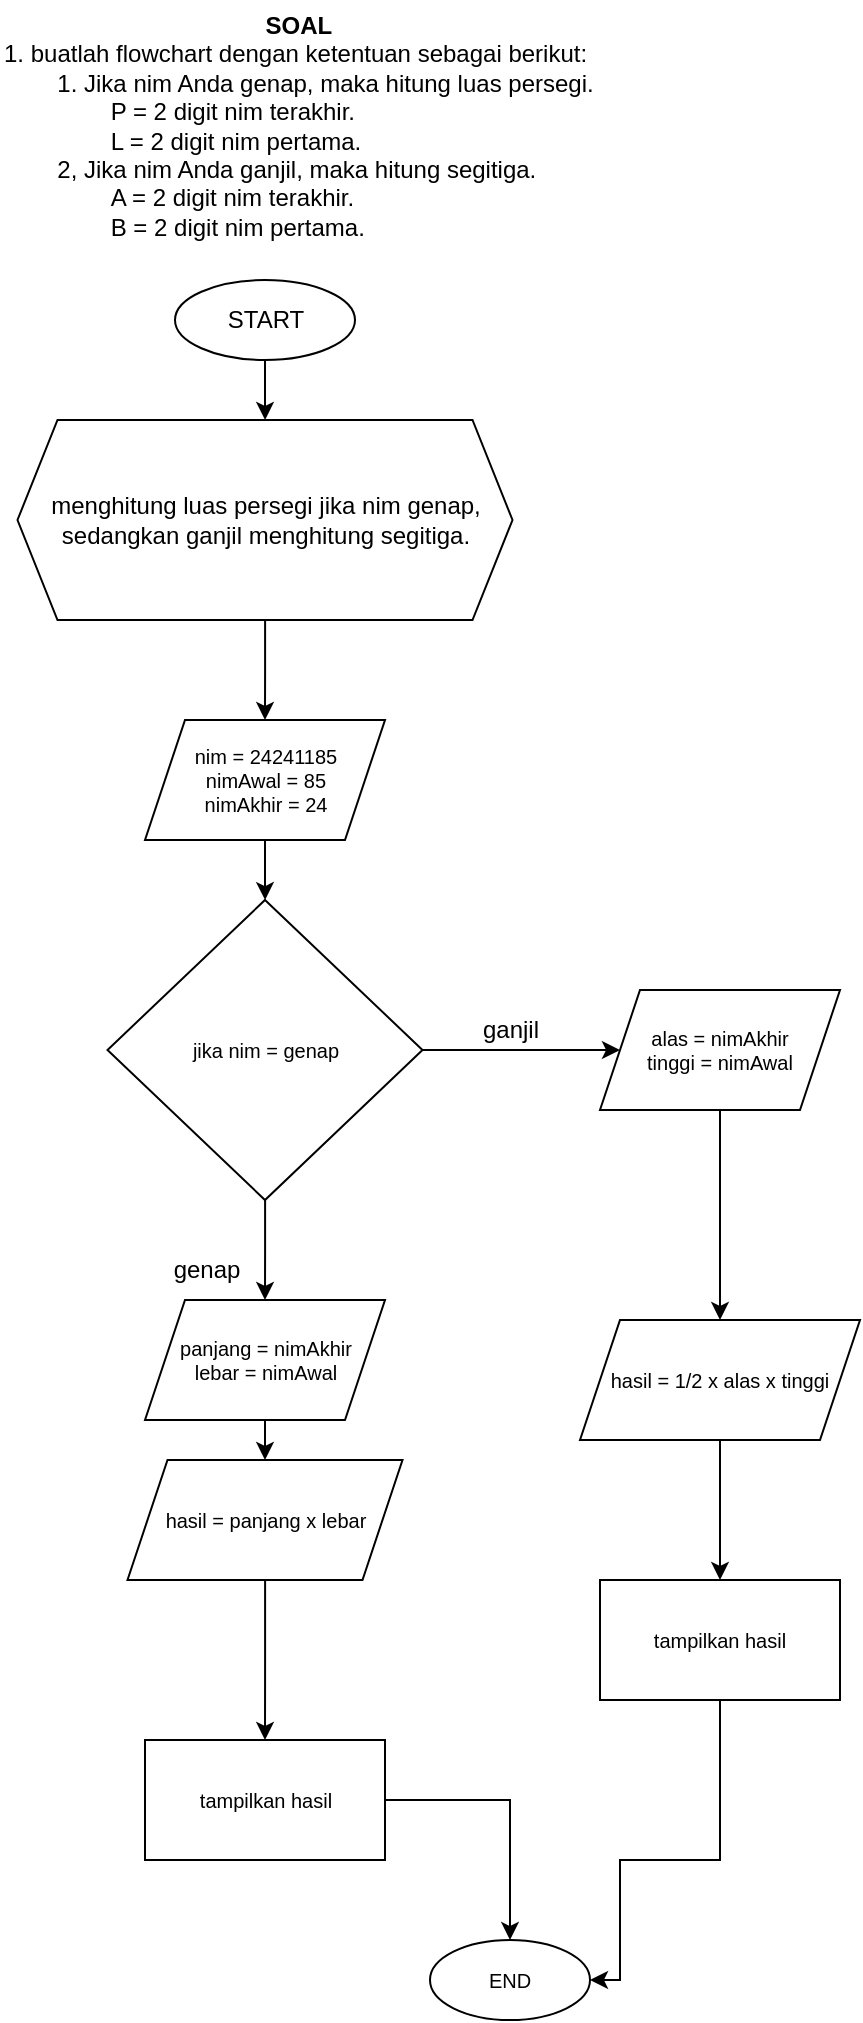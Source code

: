 <mxfile version="24.7.17">
  <diagram id="C5RBs43oDa-KdzZeNtuy" name="Page-1">
    <mxGraphModel dx="880" dy="479" grid="1" gridSize="10" guides="1" tooltips="1" connect="1" arrows="1" fold="1" page="1" pageScale="1" pageWidth="827" pageHeight="1169" math="0" shadow="0">
      <root>
        <mxCell id="WIyWlLk6GJQsqaUBKTNV-0" />
        <mxCell id="WIyWlLk6GJQsqaUBKTNV-1" parent="WIyWlLk6GJQsqaUBKTNV-0" />
        <mxCell id="VwlzXBWpfuUADv__4THp-7" value="" style="edgeStyle=orthogonalEdgeStyle;rounded=0;orthogonalLoop=1;jettySize=auto;html=1;" edge="1" parent="WIyWlLk6GJQsqaUBKTNV-1" source="VwlzXBWpfuUADv__4THp-0" target="VwlzXBWpfuUADv__4THp-6">
          <mxGeometry relative="1" as="geometry" />
        </mxCell>
        <mxCell id="VwlzXBWpfuUADv__4THp-0" value="START" style="ellipse;whiteSpace=wrap;html=1;" vertex="1" parent="WIyWlLk6GJQsqaUBKTNV-1">
          <mxGeometry x="297.5" y="210" width="90" height="40" as="geometry" />
        </mxCell>
        <mxCell id="VwlzXBWpfuUADv__4THp-10" value="" style="edgeStyle=orthogonalEdgeStyle;rounded=0;orthogonalLoop=1;jettySize=auto;html=1;" edge="1" parent="WIyWlLk6GJQsqaUBKTNV-1" source="VwlzXBWpfuUADv__4THp-3" target="VwlzXBWpfuUADv__4THp-9">
          <mxGeometry relative="1" as="geometry" />
        </mxCell>
        <mxCell id="VwlzXBWpfuUADv__4THp-3" value="&lt;div&gt;nim = 24241185&lt;/div&gt;&lt;div&gt;nimAwal = 85&lt;/div&gt;&lt;div&gt;nimAkhir = 24&lt;br&gt;&lt;/div&gt;" style="shape=parallelogram;perimeter=parallelogramPerimeter;whiteSpace=wrap;html=1;fixedSize=1;fontSize=10;" vertex="1" parent="WIyWlLk6GJQsqaUBKTNV-1">
          <mxGeometry x="282.5" y="430" width="120" height="60" as="geometry" />
        </mxCell>
        <mxCell id="VwlzXBWpfuUADv__4THp-5" value="&lt;div align=&quot;center&quot;&gt;&lt;b&gt;SOAL&lt;/b&gt;&lt;/div&gt;&lt;div&gt;1. buatlah flowchart dengan ketentuan sebagai berikut:&lt;/div&gt;&lt;div&gt;&lt;span style=&quot;white-space: pre;&quot;&gt;&#x9;&lt;/span&gt;1. Jika nim Anda genap, maka hitung luas persegi.&lt;/div&gt;&lt;div&gt;&lt;span style=&quot;white-space: pre;&quot;&gt;&#x9;&lt;/span&gt; &lt;span style=&quot;white-space: pre;&quot;&gt;&#x9;&lt;/span&gt;P = 2 digit nim terakhir.&lt;/div&gt;&lt;div&gt;&lt;span style=&quot;white-space: pre;&quot;&gt;&#x9;&lt;/span&gt;&lt;span style=&quot;white-space: pre;&quot;&gt;&#x9;&lt;/span&gt;L = 2 digit nim pertama.&lt;/div&gt;&lt;div&gt;&lt;span style=&quot;white-space: pre;&quot;&gt;&#x9;&lt;/span&gt;2, Jika nim Anda ganjil, maka hitung segitiga.&lt;/div&gt;&lt;div&gt;&lt;span style=&quot;white-space: pre;&quot;&gt;&#x9;&lt;/span&gt;&lt;span style=&quot;white-space: pre;&quot;&gt;&#x9;&lt;/span&gt;A = 2 digit nim terakhir.&lt;/div&gt;&lt;div&gt;&lt;span style=&quot;white-space: pre;&quot;&gt;&#x9;&lt;/span&gt;&lt;span style=&quot;white-space: pre;&quot;&gt;&#x9;&lt;/span&gt;B = 2 digit nim pertama.&lt;br&gt;&lt;/div&gt;" style="text;html=1;align=left;verticalAlign=middle;whiteSpace=wrap;rounded=0;" vertex="1" parent="WIyWlLk6GJQsqaUBKTNV-1">
          <mxGeometry x="210" y="70" width="310" height="125" as="geometry" />
        </mxCell>
        <mxCell id="VwlzXBWpfuUADv__4THp-8" value="" style="edgeStyle=orthogonalEdgeStyle;rounded=0;orthogonalLoop=1;jettySize=auto;html=1;" edge="1" parent="WIyWlLk6GJQsqaUBKTNV-1" source="VwlzXBWpfuUADv__4THp-6" target="VwlzXBWpfuUADv__4THp-3">
          <mxGeometry relative="1" as="geometry" />
        </mxCell>
        <mxCell id="VwlzXBWpfuUADv__4THp-6" value="menghitung luas persegi jika nim genap, sedangkan ganjil menghitung segitiga." style="shape=hexagon;perimeter=hexagonPerimeter2;whiteSpace=wrap;html=1;fixedSize=1;" vertex="1" parent="WIyWlLk6GJQsqaUBKTNV-1">
          <mxGeometry x="218.75" y="280" width="247.5" height="100" as="geometry" />
        </mxCell>
        <mxCell id="VwlzXBWpfuUADv__4THp-12" value="" style="edgeStyle=orthogonalEdgeStyle;rounded=0;orthogonalLoop=1;jettySize=auto;html=1;" edge="1" parent="WIyWlLk6GJQsqaUBKTNV-1" source="VwlzXBWpfuUADv__4THp-9" target="VwlzXBWpfuUADv__4THp-11">
          <mxGeometry relative="1" as="geometry" />
        </mxCell>
        <mxCell id="VwlzXBWpfuUADv__4THp-19" value="" style="edgeStyle=orthogonalEdgeStyle;rounded=0;orthogonalLoop=1;jettySize=auto;html=1;" edge="1" parent="WIyWlLk6GJQsqaUBKTNV-1" source="VwlzXBWpfuUADv__4THp-9" target="VwlzXBWpfuUADv__4THp-18">
          <mxGeometry relative="1" as="geometry" />
        </mxCell>
        <mxCell id="VwlzXBWpfuUADv__4THp-9" value="jika nim = genap" style="rhombus;whiteSpace=wrap;html=1;fontSize=10;" vertex="1" parent="WIyWlLk6GJQsqaUBKTNV-1">
          <mxGeometry x="263.75" y="520" width="157.5" height="150" as="geometry" />
        </mxCell>
        <mxCell id="VwlzXBWpfuUADv__4THp-25" value="" style="edgeStyle=orthogonalEdgeStyle;rounded=0;orthogonalLoop=1;jettySize=auto;html=1;" edge="1" parent="WIyWlLk6GJQsqaUBKTNV-1" source="VwlzXBWpfuUADv__4THp-11" target="VwlzXBWpfuUADv__4THp-24">
          <mxGeometry relative="1" as="geometry" />
        </mxCell>
        <mxCell id="VwlzXBWpfuUADv__4THp-11" value="&lt;div&gt;panjang = nimAkhir&lt;/div&gt;&lt;div&gt;lebar = nimAwal&lt;br&gt;&lt;/div&gt;" style="shape=parallelogram;perimeter=parallelogramPerimeter;whiteSpace=wrap;html=1;fixedSize=1;fontSize=10;" vertex="1" parent="WIyWlLk6GJQsqaUBKTNV-1">
          <mxGeometry x="282.5" y="720" width="120" height="60" as="geometry" />
        </mxCell>
        <mxCell id="VwlzXBWpfuUADv__4THp-13" value="genap" style="text;html=1;align=center;verticalAlign=middle;resizable=0;points=[];autosize=1;strokeColor=none;fillColor=none;" vertex="1" parent="WIyWlLk6GJQsqaUBKTNV-1">
          <mxGeometry x="282.5" y="690" width="60" height="30" as="geometry" />
        </mxCell>
        <mxCell id="VwlzXBWpfuUADv__4THp-15" value="ganjil" style="text;html=1;align=center;verticalAlign=middle;resizable=0;points=[];autosize=1;strokeColor=none;fillColor=none;" vertex="1" parent="WIyWlLk6GJQsqaUBKTNV-1">
          <mxGeometry x="440" y="570" width="50" height="30" as="geometry" />
        </mxCell>
        <mxCell id="VwlzXBWpfuUADv__4THp-21" value="" style="edgeStyle=orthogonalEdgeStyle;rounded=0;orthogonalLoop=1;jettySize=auto;html=1;" edge="1" parent="WIyWlLk6GJQsqaUBKTNV-1" source="VwlzXBWpfuUADv__4THp-18" target="VwlzXBWpfuUADv__4THp-20">
          <mxGeometry relative="1" as="geometry" />
        </mxCell>
        <mxCell id="VwlzXBWpfuUADv__4THp-18" value="&lt;div&gt;alas = nimAkhir&lt;/div&gt;&lt;div&gt;tinggi = nimAwal&lt;br&gt;&lt;/div&gt;" style="shape=parallelogram;perimeter=parallelogramPerimeter;whiteSpace=wrap;html=1;fixedSize=1;fontSize=10;" vertex="1" parent="WIyWlLk6GJQsqaUBKTNV-1">
          <mxGeometry x="510" y="565" width="120" height="60" as="geometry" />
        </mxCell>
        <mxCell id="VwlzXBWpfuUADv__4THp-23" value="" style="edgeStyle=orthogonalEdgeStyle;rounded=0;orthogonalLoop=1;jettySize=auto;html=1;" edge="1" parent="WIyWlLk6GJQsqaUBKTNV-1" source="VwlzXBWpfuUADv__4THp-20" target="VwlzXBWpfuUADv__4THp-22">
          <mxGeometry relative="1" as="geometry" />
        </mxCell>
        <mxCell id="VwlzXBWpfuUADv__4THp-20" value="hasil = 1/2 x alas x tinggi" style="shape=parallelogram;perimeter=parallelogramPerimeter;whiteSpace=wrap;html=1;fixedSize=1;fontSize=10;" vertex="1" parent="WIyWlLk6GJQsqaUBKTNV-1">
          <mxGeometry x="500" y="730" width="140" height="60" as="geometry" />
        </mxCell>
        <mxCell id="VwlzXBWpfuUADv__4THp-30" style="edgeStyle=orthogonalEdgeStyle;rounded=0;orthogonalLoop=1;jettySize=auto;html=1;" edge="1" parent="WIyWlLk6GJQsqaUBKTNV-1" source="VwlzXBWpfuUADv__4THp-22" target="VwlzXBWpfuUADv__4THp-28">
          <mxGeometry relative="1" as="geometry">
            <Array as="points">
              <mxPoint x="570" y="1000" />
              <mxPoint x="520" y="1000" />
              <mxPoint x="520" y="1060" />
            </Array>
          </mxGeometry>
        </mxCell>
        <mxCell id="VwlzXBWpfuUADv__4THp-22" value="tampilkan hasil" style="whiteSpace=wrap;html=1;fontSize=10;" vertex="1" parent="WIyWlLk6GJQsqaUBKTNV-1">
          <mxGeometry x="510" y="860" width="120" height="60" as="geometry" />
        </mxCell>
        <mxCell id="VwlzXBWpfuUADv__4THp-27" value="" style="edgeStyle=orthogonalEdgeStyle;rounded=0;orthogonalLoop=1;jettySize=auto;html=1;" edge="1" parent="WIyWlLk6GJQsqaUBKTNV-1" source="VwlzXBWpfuUADv__4THp-24" target="VwlzXBWpfuUADv__4THp-26">
          <mxGeometry relative="1" as="geometry" />
        </mxCell>
        <mxCell id="VwlzXBWpfuUADv__4THp-24" value="hasil = panjang x lebar" style="shape=parallelogram;perimeter=parallelogramPerimeter;whiteSpace=wrap;html=1;fixedSize=1;fontSize=10;" vertex="1" parent="WIyWlLk6GJQsqaUBKTNV-1">
          <mxGeometry x="273.75" y="800" width="137.5" height="60" as="geometry" />
        </mxCell>
        <mxCell id="VwlzXBWpfuUADv__4THp-29" value="" style="edgeStyle=orthogonalEdgeStyle;rounded=0;orthogonalLoop=1;jettySize=auto;html=1;" edge="1" parent="WIyWlLk6GJQsqaUBKTNV-1" source="VwlzXBWpfuUADv__4THp-26" target="VwlzXBWpfuUADv__4THp-28">
          <mxGeometry relative="1" as="geometry" />
        </mxCell>
        <mxCell id="VwlzXBWpfuUADv__4THp-26" value="tampilkan hasil" style="whiteSpace=wrap;html=1;fontSize=10;" vertex="1" parent="WIyWlLk6GJQsqaUBKTNV-1">
          <mxGeometry x="282.5" y="940" width="120" height="60" as="geometry" />
        </mxCell>
        <mxCell id="VwlzXBWpfuUADv__4THp-28" value="END" style="ellipse;whiteSpace=wrap;html=1;fontSize=10;" vertex="1" parent="WIyWlLk6GJQsqaUBKTNV-1">
          <mxGeometry x="425" y="1040" width="80" height="40" as="geometry" />
        </mxCell>
      </root>
    </mxGraphModel>
  </diagram>
</mxfile>
